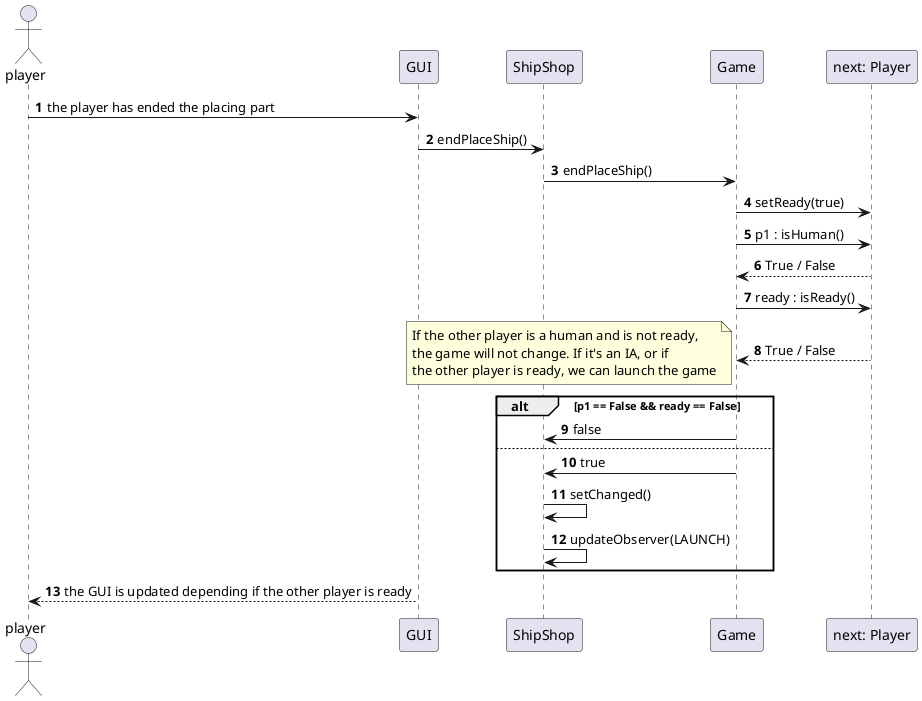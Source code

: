@startuml

autonumber
actor player

player -> GUI: the player has ended the placing part

GUI -> ShipShop: endPlaceShip()

ShipShop -> Game: endPlaceShip()

Game -> "next: Player" : setReady(true)

Game -> "next: Player": p1 : isHuman()

"next: Player" --> Game: True / False

Game -> "next: Player": ready : isReady()

"next: Player" --> Game: True / False

note left
    If the other player is a human and is not ready,
    the game will not change. If it's an IA, or if
    the other player is ready, we can launch the game
end note

alt p1 == False && ready == False

    Game -> ShipShop : false

else

    Game -> ShipShop : true

    ShipShop -> ShipShop : setChanged()

    ShipShop -> ShipShop : updateObserver(LAUNCH)

end

GUI --> player : the GUI is updated depending if the other player is ready 

@enduml